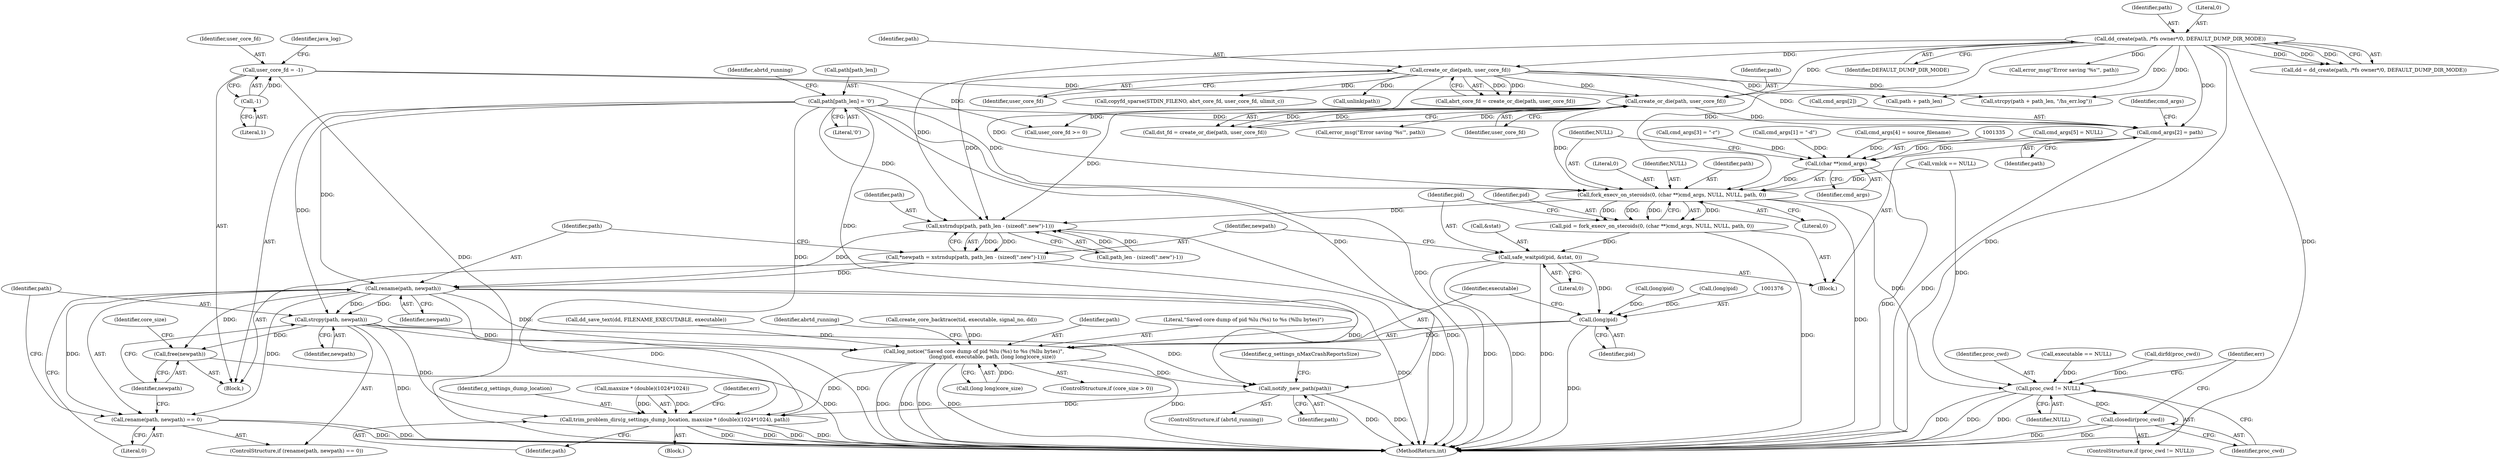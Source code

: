 digraph "0_abrt_3c1b60cfa62d39e5fff5a53a5bc53dae189e740e@pointer" {
"1001309" [label="(Call,cmd_args[2] = path)"];
"1000775" [label="(Call,dd_create(path, /*fs owner*/0, DEFAULT_DUMP_DIR_MODE))"];
"1001242" [label="(Call,create_or_die(path, user_core_fd))"];
"1001148" [label="(Call,create_or_die(path, user_core_fd))"];
"1001188" [label="(Call,user_core_fd = -1)"];
"1001190" [label="(Call,-1)"];
"1001284" [label="(Call,path[path_len] = '\0')"];
"1001334" [label="(Call,(char **)cmd_args)"];
"1001332" [label="(Call,fork_execv_on_steroids(0, (char **)cmd_args, NULL, NULL, path, 0))"];
"1001330" [label="(Call,pid = fork_execv_on_steroids(0, (char **)cmd_args, NULL, NULL, path, 0))"];
"1001342" [label="(Call,safe_waitpid(pid, &stat, 0))"];
"1001375" [label="(Call,(long)pid)"];
"1001373" [label="(Call,log_notice(\"Saved core dump of pid %lu (%s) to %s (%llu bytes)\",\n                       (long)pid, executable, path, (long long)core_size))"];
"1001385" [label="(Call,notify_new_path(path))"];
"1001403" [label="(Call,trim_problem_dirs(g_settings_dump_location, maxsize * (double)(1024*1024), path))"];
"1001350" [label="(Call,xstrndup(path, path_len - (sizeof(\".new\")-1)))"];
"1001348" [label="(Call,*newpath = xstrndup(path, path_len - (sizeof(\".new\")-1)))"];
"1001360" [label="(Call,rename(path, newpath))"];
"1001359" [label="(Call,rename(path, newpath) == 0)"];
"1001364" [label="(Call,strcpy(path, newpath))"];
"1001367" [label="(Call,free(newpath))"];
"1001438" [label="(Call,proc_cwd != NULL)"];
"1001441" [label="(Call,closedir(proc_cwd))"];
"1000773" [label="(Call,dd = dd_create(path, /*fs owner*/0, DEFAULT_DUMP_DIR_MODE))"];
"1001352" [label="(Call,path_len - (sizeof(\".new\")-1))"];
"1001349" [label="(Identifier,newpath)"];
"1001331" [label="(Identifier,pid)"];
"1001378" [label="(Identifier,executable)"];
"1001386" [label="(Identifier,path)"];
"1001284" [label="(Call,path[path_len] = '\0')"];
"1001362" [label="(Identifier,newpath)"];
"1001310" [label="(Call,cmd_args[2])"];
"1001190" [label="(Call,-1)"];
"1001340" [label="(Literal,0)"];
"1000776" [label="(Identifier,path)"];
"1000992" [label="(Call,dd_save_text(dd, FILENAME_EXECUTABLE, executable))"];
"1001440" [label="(Identifier,NULL)"];
"1001336" [label="(Identifier,cmd_args)"];
"1000777" [label="(Literal,0)"];
"1001350" [label="(Call,xstrndup(path, path_len - (sizeof(\".new\")-1)))"];
"1001189" [label="(Identifier,user_core_fd)"];
"1001433" [label="(Call,dirfd(proc_cwd))"];
"1001439" [label="(Identifier,proc_cwd)"];
"1001445" [label="(MethodReturn,int)"];
"1001195" [label="(Identifier,java_log)"];
"1001385" [label="(Call,notify_new_path(path))"];
"1001288" [label="(Literal,'\0')"];
"1000781" [label="(Block,)"];
"1001324" [label="(Call,cmd_args[5] = NULL)"];
"1001149" [label="(Identifier,path)"];
"1001384" [label="(Identifier,abrtd_running)"];
"1001389" [label="(Identifier,g_settings_nMaxCrashReportsSize)"];
"1001316" [label="(Identifier,cmd_args)"];
"1001191" [label="(Literal,1)"];
"1001363" [label="(Literal,0)"];
"1001441" [label="(Call,closedir(proc_cwd))"];
"1001369" [label="(ControlStructure,if (core_size > 0))"];
"1001391" [label="(Block,)"];
"1001176" [label="(Call,unlink(path))"];
"1001244" [label="(Identifier,user_core_fd)"];
"1001295" [label="(Block,)"];
"1001148" [label="(Call,create_or_die(path, user_core_fd))"];
"1000778" [label="(Identifier,DEFAULT_DUMP_DIR_MODE)"];
"1001274" [label="(Call,create_core_backtrace(tid, executable, signal_no, dd))"];
"1001368" [label="(Identifier,newpath)"];
"1001243" [label="(Identifier,path)"];
"1001379" [label="(Identifier,path)"];
"1001412" [label="(Identifier,path)"];
"1001333" [label="(Literal,0)"];
"1001344" [label="(Call,&stat)"];
"1001405" [label="(Call,maxsize * (double)(1024*1024))"];
"1001358" [label="(ControlStructure,if (rename(path, newpath) == 0))"];
"1001366" [label="(Identifier,newpath)"];
"1001314" [label="(Call,cmd_args[3] = \"-r\")"];
"1001444" [label="(Identifier,err)"];
"1001240" [label="(Call,dst_fd = create_or_die(path, user_core_fd))"];
"1001442" [label="(Identifier,proc_cwd)"];
"1001371" [label="(Identifier,core_size)"];
"1001146" [label="(Call,abrt_core_fd = create_or_die(path, user_core_fd))"];
"1001438" [label="(Call,proc_cwd != NULL)"];
"1001403" [label="(Call,trim_problem_dirs(g_settings_dump_location, maxsize * (double)(1024*1024), path))"];
"1001343" [label="(Identifier,pid)"];
"1001242" [label="(Call,create_or_die(path, user_core_fd))"];
"1001338" [label="(Identifier,NULL)"];
"1001150" [label="(Identifier,user_core_fd)"];
"1001304" [label="(Call,cmd_args[1] = \"-d\")"];
"1001334" [label="(Call,(char **)cmd_args)"];
"1001383" [label="(ControlStructure,if (abrtd_running))"];
"1001337" [label="(Identifier,NULL)"];
"1001330" [label="(Call,pid = fork_execv_on_steroids(0, (char **)cmd_args, NULL, NULL, path, 0))"];
"1001414" [label="(Identifier,err)"];
"1001437" [label="(ControlStructure,if (proc_cwd != NULL))"];
"1001235" [label="(Call,path + path_len)"];
"1001188" [label="(Call,user_core_fd = -1)"];
"1001332" [label="(Call,fork_execv_on_steroids(0, (char **)cmd_args, NULL, NULL, path, 0))"];
"1001380" [label="(Call,(long long)core_size)"];
"1001134" [label="(Call,error_msg(\"Error saving '%s'\", path))"];
"1001404" [label="(Identifier,g_settings_dump_location)"];
"1001365" [label="(Identifier,path)"];
"1001313" [label="(Identifier,path)"];
"1001351" [label="(Identifier,path)"];
"1001377" [label="(Identifier,pid)"];
"1001319" [label="(Call,cmd_args[4] = source_filename)"];
"1001375" [label="(Call,(long)pid)"];
"1001339" [label="(Identifier,path)"];
"1001219" [label="(Call,(long)pid)"];
"1001262" [label="(Call,error_msg(\"Error saving '%s'\", path))"];
"1001346" [label="(Literal,0)"];
"1001429" [label="(Call,user_core_fd >= 0)"];
"1001100" [label="(Call,vmlck == NULL)"];
"1001361" [label="(Identifier,path)"];
"1001291" [label="(Identifier,abrtd_running)"];
"1001198" [label="(Call,(long)pid)"];
"1001153" [label="(Call,copyfd_sparse(STDIN_FILENO, abrt_core_fd, user_core_fd, ulimit_c))"];
"1001348" [label="(Call,*newpath = xstrndup(path, path_len - (sizeof(\".new\")-1)))"];
"1001364" [label="(Call,strcpy(path, newpath))"];
"1001359" [label="(Call,rename(path, newpath) == 0)"];
"1000775" [label="(Call,dd_create(path, /*fs owner*/0, DEFAULT_DUMP_DIR_MODE))"];
"1000579" [label="(Call,executable == NULL)"];
"1001342" [label="(Call,safe_waitpid(pid, &stat, 0))"];
"1001373" [label="(Call,log_notice(\"Saved core dump of pid %lu (%s) to %s (%llu bytes)\",\n                       (long)pid, executable, path, (long long)core_size))"];
"1001374" [label="(Literal,\"Saved core dump of pid %lu (%s) to %s (%llu bytes)\")"];
"1001367" [label="(Call,free(newpath))"];
"1001309" [label="(Call,cmd_args[2] = path)"];
"1001234" [label="(Call,strcpy(path + path_len, \"/hs_err.log\"))"];
"1001360" [label="(Call,rename(path, newpath))"];
"1001285" [label="(Call,path[path_len])"];
"1001309" -> "1001295"  [label="AST: "];
"1001309" -> "1001313"  [label="CFG: "];
"1001310" -> "1001309"  [label="AST: "];
"1001313" -> "1001309"  [label="AST: "];
"1001316" -> "1001309"  [label="CFG: "];
"1001309" -> "1001445"  [label="DDG: "];
"1000775" -> "1001309"  [label="DDG: "];
"1001242" -> "1001309"  [label="DDG: "];
"1001284" -> "1001309"  [label="DDG: "];
"1001148" -> "1001309"  [label="DDG: "];
"1001309" -> "1001334"  [label="DDG: "];
"1000775" -> "1000773"  [label="AST: "];
"1000775" -> "1000778"  [label="CFG: "];
"1000776" -> "1000775"  [label="AST: "];
"1000777" -> "1000775"  [label="AST: "];
"1000778" -> "1000775"  [label="AST: "];
"1000773" -> "1000775"  [label="CFG: "];
"1000775" -> "1001445"  [label="DDG: "];
"1000775" -> "1001445"  [label="DDG: "];
"1000775" -> "1000773"  [label="DDG: "];
"1000775" -> "1000773"  [label="DDG: "];
"1000775" -> "1000773"  [label="DDG: "];
"1000775" -> "1001134"  [label="DDG: "];
"1000775" -> "1001148"  [label="DDG: "];
"1000775" -> "1001234"  [label="DDG: "];
"1000775" -> "1001235"  [label="DDG: "];
"1000775" -> "1001242"  [label="DDG: "];
"1000775" -> "1001332"  [label="DDG: "];
"1000775" -> "1001350"  [label="DDG: "];
"1001242" -> "1001240"  [label="AST: "];
"1001242" -> "1001244"  [label="CFG: "];
"1001243" -> "1001242"  [label="AST: "];
"1001244" -> "1001242"  [label="AST: "];
"1001240" -> "1001242"  [label="CFG: "];
"1001242" -> "1001240"  [label="DDG: "];
"1001242" -> "1001240"  [label="DDG: "];
"1001148" -> "1001242"  [label="DDG: "];
"1001188" -> "1001242"  [label="DDG: "];
"1001242" -> "1001262"  [label="DDG: "];
"1001242" -> "1001332"  [label="DDG: "];
"1001242" -> "1001350"  [label="DDG: "];
"1001242" -> "1001429"  [label="DDG: "];
"1001148" -> "1001146"  [label="AST: "];
"1001148" -> "1001150"  [label="CFG: "];
"1001149" -> "1001148"  [label="AST: "];
"1001150" -> "1001148"  [label="AST: "];
"1001146" -> "1001148"  [label="CFG: "];
"1001148" -> "1001146"  [label="DDG: "];
"1001148" -> "1001146"  [label="DDG: "];
"1001148" -> "1001153"  [label="DDG: "];
"1001148" -> "1001176"  [label="DDG: "];
"1001148" -> "1001234"  [label="DDG: "];
"1001148" -> "1001235"  [label="DDG: "];
"1001148" -> "1001332"  [label="DDG: "];
"1001148" -> "1001350"  [label="DDG: "];
"1001188" -> "1000781"  [label="AST: "];
"1001188" -> "1001190"  [label="CFG: "];
"1001189" -> "1001188"  [label="AST: "];
"1001190" -> "1001188"  [label="AST: "];
"1001195" -> "1001188"  [label="CFG: "];
"1001188" -> "1001445"  [label="DDG: "];
"1001190" -> "1001188"  [label="DDG: "];
"1001188" -> "1001429"  [label="DDG: "];
"1001190" -> "1001191"  [label="CFG: "];
"1001191" -> "1001190"  [label="AST: "];
"1001284" -> "1000781"  [label="AST: "];
"1001284" -> "1001288"  [label="CFG: "];
"1001285" -> "1001284"  [label="AST: "];
"1001288" -> "1001284"  [label="AST: "];
"1001291" -> "1001284"  [label="CFG: "];
"1001284" -> "1001445"  [label="DDG: "];
"1001284" -> "1001332"  [label="DDG: "];
"1001284" -> "1001350"  [label="DDG: "];
"1001284" -> "1001360"  [label="DDG: "];
"1001284" -> "1001364"  [label="DDG: "];
"1001284" -> "1001373"  [label="DDG: "];
"1001284" -> "1001385"  [label="DDG: "];
"1001284" -> "1001403"  [label="DDG: "];
"1001334" -> "1001332"  [label="AST: "];
"1001334" -> "1001336"  [label="CFG: "];
"1001335" -> "1001334"  [label="AST: "];
"1001336" -> "1001334"  [label="AST: "];
"1001337" -> "1001334"  [label="CFG: "];
"1001334" -> "1001445"  [label="DDG: "];
"1001334" -> "1001332"  [label="DDG: "];
"1001319" -> "1001334"  [label="DDG: "];
"1001314" -> "1001334"  [label="DDG: "];
"1001304" -> "1001334"  [label="DDG: "];
"1001324" -> "1001334"  [label="DDG: "];
"1001332" -> "1001330"  [label="AST: "];
"1001332" -> "1001340"  [label="CFG: "];
"1001333" -> "1001332"  [label="AST: "];
"1001337" -> "1001332"  [label="AST: "];
"1001338" -> "1001332"  [label="AST: "];
"1001339" -> "1001332"  [label="AST: "];
"1001340" -> "1001332"  [label="AST: "];
"1001330" -> "1001332"  [label="CFG: "];
"1001332" -> "1001445"  [label="DDG: "];
"1001332" -> "1001330"  [label="DDG: "];
"1001332" -> "1001330"  [label="DDG: "];
"1001332" -> "1001330"  [label="DDG: "];
"1001332" -> "1001330"  [label="DDG: "];
"1001100" -> "1001332"  [label="DDG: "];
"1001332" -> "1001350"  [label="DDG: "];
"1001332" -> "1001438"  [label="DDG: "];
"1001330" -> "1001295"  [label="AST: "];
"1001331" -> "1001330"  [label="AST: "];
"1001343" -> "1001330"  [label="CFG: "];
"1001330" -> "1001445"  [label="DDG: "];
"1001330" -> "1001342"  [label="DDG: "];
"1001342" -> "1001295"  [label="AST: "];
"1001342" -> "1001346"  [label="CFG: "];
"1001343" -> "1001342"  [label="AST: "];
"1001344" -> "1001342"  [label="AST: "];
"1001346" -> "1001342"  [label="AST: "];
"1001349" -> "1001342"  [label="CFG: "];
"1001342" -> "1001445"  [label="DDG: "];
"1001342" -> "1001445"  [label="DDG: "];
"1001342" -> "1001445"  [label="DDG: "];
"1001342" -> "1001375"  [label="DDG: "];
"1001375" -> "1001373"  [label="AST: "];
"1001375" -> "1001377"  [label="CFG: "];
"1001376" -> "1001375"  [label="AST: "];
"1001377" -> "1001375"  [label="AST: "];
"1001378" -> "1001375"  [label="CFG: "];
"1001375" -> "1001445"  [label="DDG: "];
"1001375" -> "1001373"  [label="DDG: "];
"1001219" -> "1001375"  [label="DDG: "];
"1001198" -> "1001375"  [label="DDG: "];
"1001373" -> "1001369"  [label="AST: "];
"1001373" -> "1001380"  [label="CFG: "];
"1001374" -> "1001373"  [label="AST: "];
"1001378" -> "1001373"  [label="AST: "];
"1001379" -> "1001373"  [label="AST: "];
"1001380" -> "1001373"  [label="AST: "];
"1001384" -> "1001373"  [label="CFG: "];
"1001373" -> "1001445"  [label="DDG: "];
"1001373" -> "1001445"  [label="DDG: "];
"1001373" -> "1001445"  [label="DDG: "];
"1001373" -> "1001445"  [label="DDG: "];
"1001373" -> "1001445"  [label="DDG: "];
"1001274" -> "1001373"  [label="DDG: "];
"1000992" -> "1001373"  [label="DDG: "];
"1001364" -> "1001373"  [label="DDG: "];
"1001360" -> "1001373"  [label="DDG: "];
"1001380" -> "1001373"  [label="DDG: "];
"1001373" -> "1001385"  [label="DDG: "];
"1001373" -> "1001403"  [label="DDG: "];
"1001385" -> "1001383"  [label="AST: "];
"1001385" -> "1001386"  [label="CFG: "];
"1001386" -> "1001385"  [label="AST: "];
"1001389" -> "1001385"  [label="CFG: "];
"1001385" -> "1001445"  [label="DDG: "];
"1001385" -> "1001445"  [label="DDG: "];
"1001364" -> "1001385"  [label="DDG: "];
"1001360" -> "1001385"  [label="DDG: "];
"1001385" -> "1001403"  [label="DDG: "];
"1001403" -> "1001391"  [label="AST: "];
"1001403" -> "1001412"  [label="CFG: "];
"1001404" -> "1001403"  [label="AST: "];
"1001405" -> "1001403"  [label="AST: "];
"1001412" -> "1001403"  [label="AST: "];
"1001414" -> "1001403"  [label="CFG: "];
"1001403" -> "1001445"  [label="DDG: "];
"1001403" -> "1001445"  [label="DDG: "];
"1001403" -> "1001445"  [label="DDG: "];
"1001403" -> "1001445"  [label="DDG: "];
"1001405" -> "1001403"  [label="DDG: "];
"1001405" -> "1001403"  [label="DDG: "];
"1001364" -> "1001403"  [label="DDG: "];
"1001360" -> "1001403"  [label="DDG: "];
"1001350" -> "1001348"  [label="AST: "];
"1001350" -> "1001352"  [label="CFG: "];
"1001351" -> "1001350"  [label="AST: "];
"1001352" -> "1001350"  [label="AST: "];
"1001348" -> "1001350"  [label="CFG: "];
"1001350" -> "1001445"  [label="DDG: "];
"1001350" -> "1001348"  [label="DDG: "];
"1001350" -> "1001348"  [label="DDG: "];
"1001352" -> "1001350"  [label="DDG: "];
"1001352" -> "1001350"  [label="DDG: "];
"1001350" -> "1001360"  [label="DDG: "];
"1001348" -> "1000781"  [label="AST: "];
"1001349" -> "1001348"  [label="AST: "];
"1001361" -> "1001348"  [label="CFG: "];
"1001348" -> "1001445"  [label="DDG: "];
"1001348" -> "1001360"  [label="DDG: "];
"1001360" -> "1001359"  [label="AST: "];
"1001360" -> "1001362"  [label="CFG: "];
"1001361" -> "1001360"  [label="AST: "];
"1001362" -> "1001360"  [label="AST: "];
"1001363" -> "1001360"  [label="CFG: "];
"1001360" -> "1001445"  [label="DDG: "];
"1001360" -> "1001359"  [label="DDG: "];
"1001360" -> "1001359"  [label="DDG: "];
"1001360" -> "1001364"  [label="DDG: "];
"1001360" -> "1001364"  [label="DDG: "];
"1001360" -> "1001367"  [label="DDG: "];
"1001359" -> "1001358"  [label="AST: "];
"1001359" -> "1001363"  [label="CFG: "];
"1001363" -> "1001359"  [label="AST: "];
"1001365" -> "1001359"  [label="CFG: "];
"1001368" -> "1001359"  [label="CFG: "];
"1001359" -> "1001445"  [label="DDG: "];
"1001359" -> "1001445"  [label="DDG: "];
"1001364" -> "1001358"  [label="AST: "];
"1001364" -> "1001366"  [label="CFG: "];
"1001365" -> "1001364"  [label="AST: "];
"1001366" -> "1001364"  [label="AST: "];
"1001368" -> "1001364"  [label="CFG: "];
"1001364" -> "1001445"  [label="DDG: "];
"1001364" -> "1001445"  [label="DDG: "];
"1001364" -> "1001367"  [label="DDG: "];
"1001367" -> "1000781"  [label="AST: "];
"1001367" -> "1001368"  [label="CFG: "];
"1001368" -> "1001367"  [label="AST: "];
"1001371" -> "1001367"  [label="CFG: "];
"1001367" -> "1001445"  [label="DDG: "];
"1001438" -> "1001437"  [label="AST: "];
"1001438" -> "1001440"  [label="CFG: "];
"1001439" -> "1001438"  [label="AST: "];
"1001440" -> "1001438"  [label="AST: "];
"1001442" -> "1001438"  [label="CFG: "];
"1001444" -> "1001438"  [label="CFG: "];
"1001438" -> "1001445"  [label="DDG: "];
"1001438" -> "1001445"  [label="DDG: "];
"1001438" -> "1001445"  [label="DDG: "];
"1001433" -> "1001438"  [label="DDG: "];
"1001100" -> "1001438"  [label="DDG: "];
"1000579" -> "1001438"  [label="DDG: "];
"1001438" -> "1001441"  [label="DDG: "];
"1001441" -> "1001437"  [label="AST: "];
"1001441" -> "1001442"  [label="CFG: "];
"1001442" -> "1001441"  [label="AST: "];
"1001444" -> "1001441"  [label="CFG: "];
"1001441" -> "1001445"  [label="DDG: "];
"1001441" -> "1001445"  [label="DDG: "];
}
